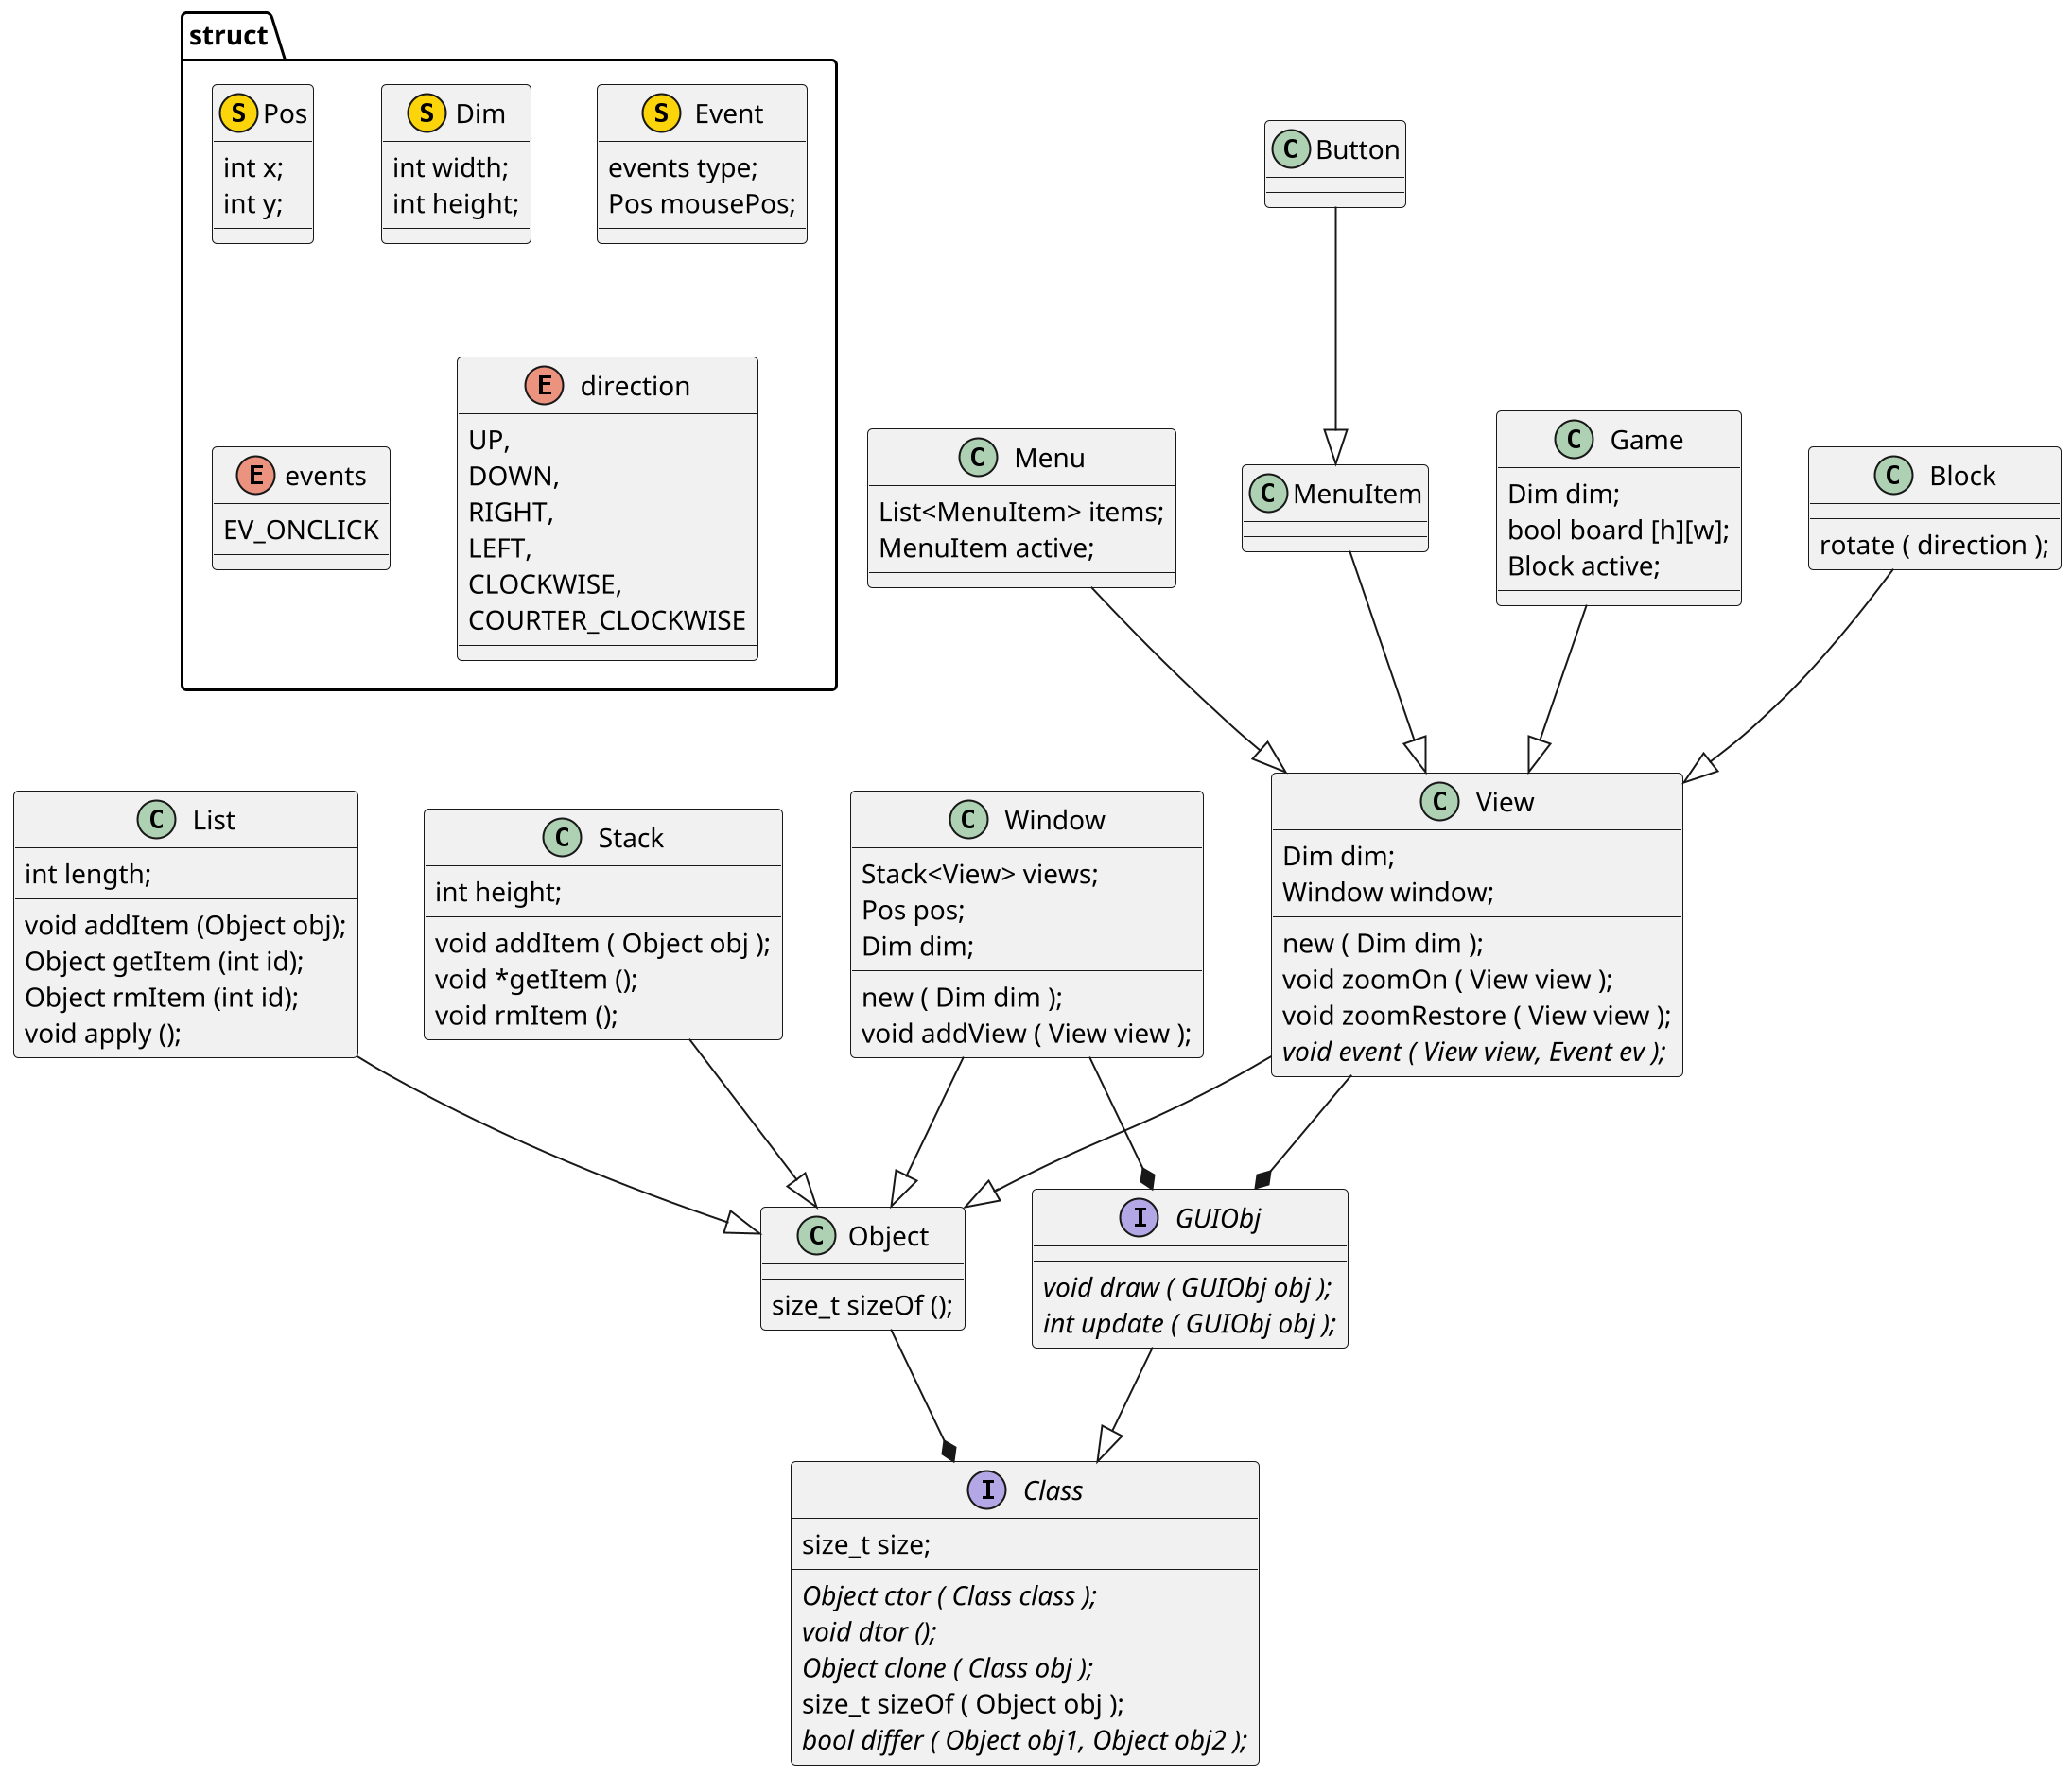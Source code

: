 @startuml
scale 2.0

'skinparam handwritten true
skinparam defaultFontName Monospace
skinparam classFontSize 18
skinparam defaultFontSize 14

package "struct" {
	class Pos <<(S,#fcd40a)>> {
		int x;
		int y;
	}
	class Dim <<(S,#fcd40a)>> {
		int width;
		int height;
	}
	class Event <<(S,#fcd40a)>> {
		events type;
		Pos mousePos;
	}
	enum events {
		EV_ONCLICK
	}
	enum direction {
		UP,
		DOWN,
		RIGHT,
		LEFT,
		CLOCKWISE,
		COURTER_CLOCKWISE
	}
}
interface Class {
	size_t size;
	{abstract} Object ctor ( Class class );
	{abstract} void dtor ();
	{abstract} Object clone ( Class obj );
	size_t sizeOf ( Object obj );
	{abstract} bool differ ( Object obj1, Object obj2 );
}

class Object {
	size_t sizeOf ();
}
class List {
	int length;
	void addItem (Object obj);
	Object getItem (int id);
	Object rmItem (int id);
	void apply ();
}
class Stack {
	int height;
	void addItem ( Object obj );
	void *getItem ();
	void rmItem ();
}

interface GUIObj {
	{abstract} void draw ( GUIObj obj );
	{abstract} int update ( GUIObj obj );
}
class Window {
	Stack<View> views;
	Pos pos;
	Dim dim;
	new ( Dim dim );
	void addView ( View view );
}
class View {
	Dim dim;
	Window window;
	new ( Dim dim );
	void zoomOn ( View view );
	void zoomRestore ( View view );
	{abstract} void event ( View view, Event ev );
}
class Menu {
	List<MenuItem> items;
	MenuItem active;
}
class MenuItem
class Button
class Game {
	Dim dim;
	bool board [h][w];
	Block active;
}
class Block {
	rotate ( direction );
}

Object --* Class

List --|> Object
Stack --|> Object

GUIObj --|> Class

Window --* GUIObj
Window --|> Object
View --* GUIObj
View --|> Object

Menu --|> View
Game --|> View
Block --|> View
MenuItem --|> View

Button --|> MenuItem

@enduml
